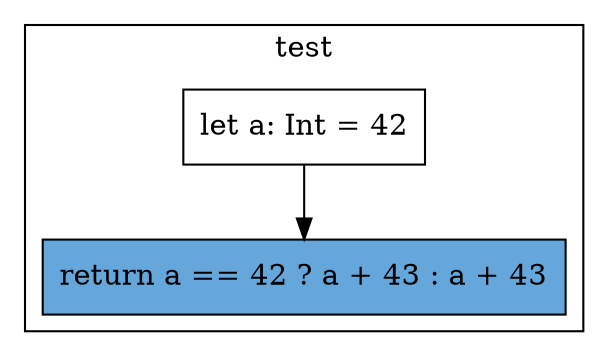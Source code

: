 digraph "branch-duplicate-2" {
    node [shape=box];
    subgraph "cluster_test" {
        label="test";
        "test_141" [label="let a: Int = 42"];
        "test_142" [label="return a == 42 ? a + 43 : a + 43",style=filled,fillcolor="#66A7DB"];
        "test_141" -> "test_142";
    }
}
